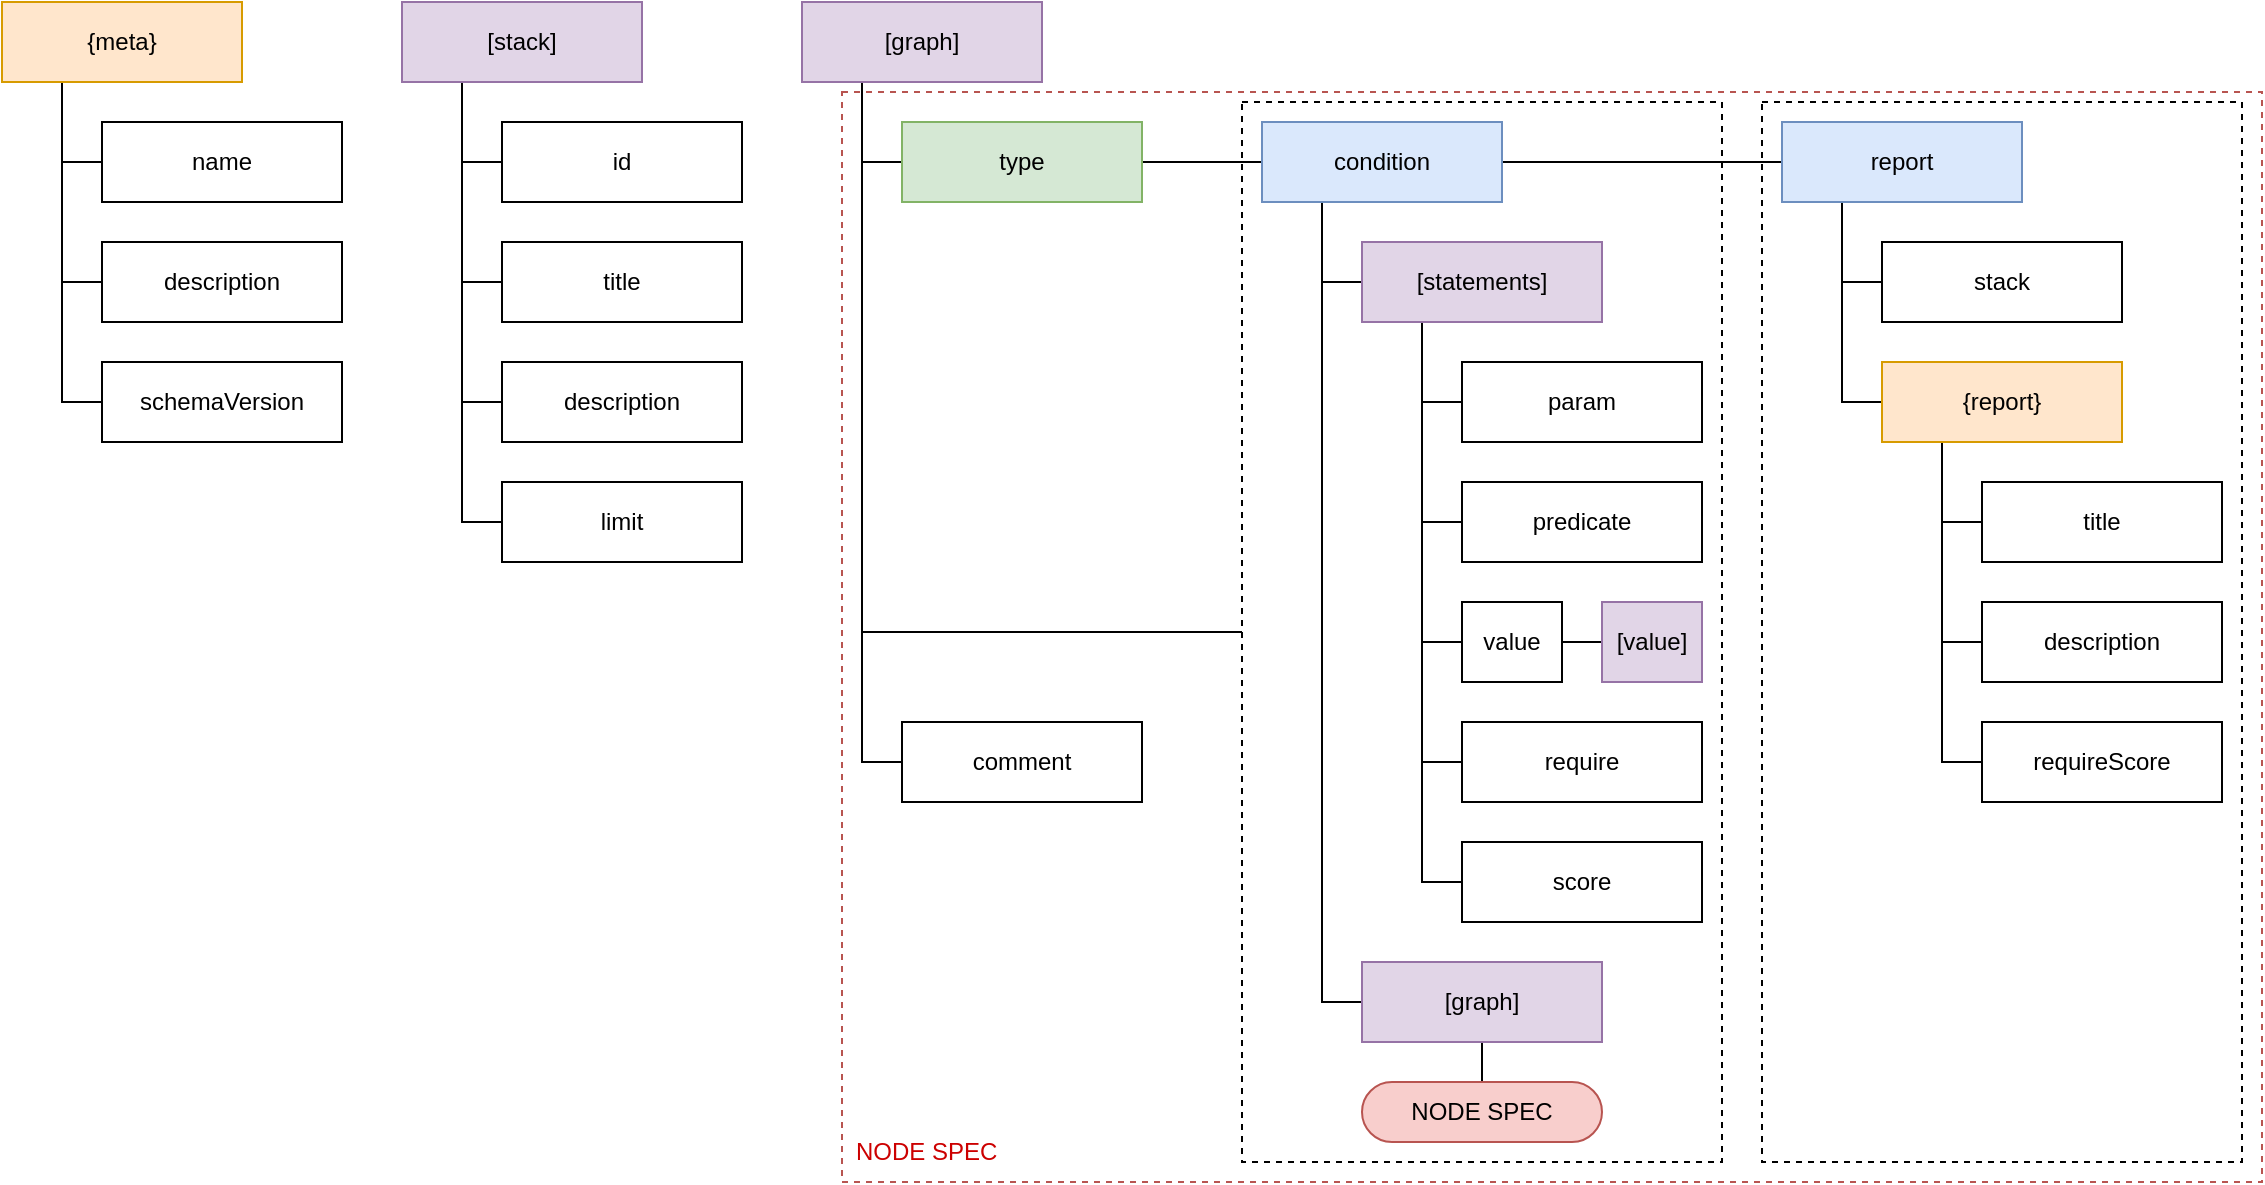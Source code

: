 <mxfile version="15.7.3" type="device"><diagram id="jcZ6oxLzgPEwn6lcZzQe" name="Страница 1"><mxGraphModel dx="1102" dy="985" grid="1" gridSize="10" guides="1" tooltips="1" connect="1" arrows="1" fold="1" page="1" pageScale="1" pageWidth="1169" pageHeight="827" math="0" shadow="0"><root><mxCell id="0"/><mxCell id="1" parent="0"/><mxCell id="-3sZ16hL99ZFRFQcO4de-59" value="" style="rounded=0;whiteSpace=wrap;html=1;fillColor=none;strokeColor=#b85450;dashed=1;" vertex="1" parent="1"><mxGeometry x="500" y="205" width="710" height="545" as="geometry"/></mxCell><mxCell id="-3sZ16hL99ZFRFQcO4de-55" value="" style="rounded=0;whiteSpace=wrap;html=1;dashed=1;fillColor=none;" vertex="1" parent="1"><mxGeometry x="960" y="210" width="240" height="530" as="geometry"/></mxCell><mxCell id="-3sZ16hL99ZFRFQcO4de-54" value="" style="rounded=0;whiteSpace=wrap;html=1;dashed=1;fillColor=none;" vertex="1" parent="1"><mxGeometry x="700" y="210" width="240" height="530" as="geometry"/></mxCell><mxCell id="-3sZ16hL99ZFRFQcO4de-1" style="edgeStyle=orthogonalEdgeStyle;rounded=0;orthogonalLoop=1;jettySize=auto;html=1;exitX=0.25;exitY=1;exitDx=0;exitDy=0;entryX=0;entryY=0.5;entryDx=0;entryDy=0;endArrow=none;endFill=0;" edge="1" parent="1" source="-3sZ16hL99ZFRFQcO4de-4" target="-3sZ16hL99ZFRFQcO4de-5"><mxGeometry relative="1" as="geometry"/></mxCell><mxCell id="-3sZ16hL99ZFRFQcO4de-2" style="edgeStyle=orthogonalEdgeStyle;rounded=0;orthogonalLoop=1;jettySize=auto;html=1;exitX=0.25;exitY=1;exitDx=0;exitDy=0;entryX=0;entryY=0.5;entryDx=0;entryDy=0;endArrow=none;endFill=0;" edge="1" parent="1" source="-3sZ16hL99ZFRFQcO4de-4" target="-3sZ16hL99ZFRFQcO4de-6"><mxGeometry relative="1" as="geometry"/></mxCell><mxCell id="-3sZ16hL99ZFRFQcO4de-3" style="edgeStyle=orthogonalEdgeStyle;rounded=0;orthogonalLoop=1;jettySize=auto;html=1;exitX=0.25;exitY=1;exitDx=0;exitDy=0;entryX=0;entryY=0.5;entryDx=0;entryDy=0;endArrow=none;endFill=0;" edge="1" parent="1" source="-3sZ16hL99ZFRFQcO4de-4" target="-3sZ16hL99ZFRFQcO4de-7"><mxGeometry relative="1" as="geometry"/></mxCell><mxCell id="-3sZ16hL99ZFRFQcO4de-4" value="{meta}" style="rounded=0;whiteSpace=wrap;html=1;align=center;fillColor=#ffe6cc;strokeColor=#d79b00;" vertex="1" parent="1"><mxGeometry x="80" y="160" width="120" height="40" as="geometry"/></mxCell><mxCell id="-3sZ16hL99ZFRFQcO4de-5" value="name" style="rounded=0;whiteSpace=wrap;html=1;align=center;" vertex="1" parent="1"><mxGeometry x="130" y="220" width="120" height="40" as="geometry"/></mxCell><mxCell id="-3sZ16hL99ZFRFQcO4de-6" value="description" style="rounded=0;whiteSpace=wrap;html=1;align=center;" vertex="1" parent="1"><mxGeometry x="130" y="280" width="120" height="40" as="geometry"/></mxCell><mxCell id="-3sZ16hL99ZFRFQcO4de-7" value="schemaVersion" style="rounded=0;whiteSpace=wrap;html=1;align=center;" vertex="1" parent="1"><mxGeometry x="130" y="340" width="120" height="40" as="geometry"/></mxCell><mxCell id="-3sZ16hL99ZFRFQcO4de-11" style="edgeStyle=orthogonalEdgeStyle;rounded=0;orthogonalLoop=1;jettySize=auto;html=1;exitX=0.25;exitY=1;exitDx=0;exitDy=0;entryX=0;entryY=0.5;entryDx=0;entryDy=0;endArrow=none;endFill=0;" edge="1" parent="1" source="-3sZ16hL99ZFRFQcO4de-8" target="-3sZ16hL99ZFRFQcO4de-10"><mxGeometry relative="1" as="geometry"/></mxCell><mxCell id="-3sZ16hL99ZFRFQcO4de-15" style="edgeStyle=orthogonalEdgeStyle;rounded=0;orthogonalLoop=1;jettySize=auto;html=1;exitX=0.25;exitY=1;exitDx=0;exitDy=0;entryX=0;entryY=0.5;entryDx=0;entryDy=0;endArrow=none;endFill=0;" edge="1" parent="1" source="-3sZ16hL99ZFRFQcO4de-8" target="-3sZ16hL99ZFRFQcO4de-12"><mxGeometry relative="1" as="geometry"/></mxCell><mxCell id="-3sZ16hL99ZFRFQcO4de-16" style="edgeStyle=orthogonalEdgeStyle;rounded=0;orthogonalLoop=1;jettySize=auto;html=1;exitX=0.25;exitY=1;exitDx=0;exitDy=0;entryX=0;entryY=0.5;entryDx=0;entryDy=0;endArrow=none;endFill=0;" edge="1" parent="1" source="-3sZ16hL99ZFRFQcO4de-8" target="-3sZ16hL99ZFRFQcO4de-13"><mxGeometry relative="1" as="geometry"/></mxCell><mxCell id="-3sZ16hL99ZFRFQcO4de-18" style="edgeStyle=orthogonalEdgeStyle;rounded=0;orthogonalLoop=1;jettySize=auto;html=1;exitX=0.25;exitY=1;exitDx=0;exitDy=0;entryX=0;entryY=0.5;entryDx=0;entryDy=0;endArrow=none;endFill=0;" edge="1" parent="1" source="-3sZ16hL99ZFRFQcO4de-8" target="-3sZ16hL99ZFRFQcO4de-17"><mxGeometry relative="1" as="geometry"/></mxCell><mxCell id="-3sZ16hL99ZFRFQcO4de-8" value="[stack]" style="rounded=0;whiteSpace=wrap;html=1;align=center;fillColor=#e1d5e7;strokeColor=#9673a6;" vertex="1" parent="1"><mxGeometry x="280" y="160" width="120" height="40" as="geometry"/></mxCell><mxCell id="-3sZ16hL99ZFRFQcO4de-20" style="edgeStyle=orthogonalEdgeStyle;rounded=0;orthogonalLoop=1;jettySize=auto;html=1;exitX=0.25;exitY=1;exitDx=0;exitDy=0;entryX=0;entryY=0.5;entryDx=0;entryDy=0;endArrow=none;endFill=0;" edge="1" parent="1" source="-3sZ16hL99ZFRFQcO4de-9" target="-3sZ16hL99ZFRFQcO4de-19"><mxGeometry relative="1" as="geometry"/></mxCell><mxCell id="-3sZ16hL99ZFRFQcO4de-24" style="edgeStyle=orthogonalEdgeStyle;rounded=0;orthogonalLoop=1;jettySize=auto;html=1;exitX=0.25;exitY=1;exitDx=0;exitDy=0;entryX=0;entryY=0.5;entryDx=0;entryDy=0;endArrow=none;endFill=0;" edge="1" parent="1" source="-3sZ16hL99ZFRFQcO4de-9" target="-3sZ16hL99ZFRFQcO4de-23"><mxGeometry relative="1" as="geometry"/></mxCell><mxCell id="-3sZ16hL99ZFRFQcO4de-58" style="edgeStyle=orthogonalEdgeStyle;rounded=0;orthogonalLoop=1;jettySize=auto;html=1;exitX=0.25;exitY=1;exitDx=0;exitDy=0;entryX=0;entryY=0.5;entryDx=0;entryDy=0;endArrow=none;endFill=0;" edge="1" parent="1" source="-3sZ16hL99ZFRFQcO4de-9" target="-3sZ16hL99ZFRFQcO4de-54"><mxGeometry relative="1" as="geometry"/></mxCell><mxCell id="-3sZ16hL99ZFRFQcO4de-9" value="[graph]" style="rounded=0;whiteSpace=wrap;html=1;align=center;fillColor=#e1d5e7;strokeColor=#9673a6;" vertex="1" parent="1"><mxGeometry x="480" y="160" width="120" height="40" as="geometry"/></mxCell><mxCell id="-3sZ16hL99ZFRFQcO4de-10" value="id" style="rounded=0;whiteSpace=wrap;html=1;align=center;" vertex="1" parent="1"><mxGeometry x="330" y="220" width="120" height="40" as="geometry"/></mxCell><mxCell id="-3sZ16hL99ZFRFQcO4de-12" value="title" style="rounded=0;whiteSpace=wrap;html=1;align=center;" vertex="1" parent="1"><mxGeometry x="330" y="280" width="120" height="40" as="geometry"/></mxCell><mxCell id="-3sZ16hL99ZFRFQcO4de-13" value="description" style="rounded=0;whiteSpace=wrap;html=1;align=center;" vertex="1" parent="1"><mxGeometry x="330" y="340" width="120" height="40" as="geometry"/></mxCell><mxCell id="-3sZ16hL99ZFRFQcO4de-17" value="limit" style="rounded=0;whiteSpace=wrap;html=1;align=center;" vertex="1" parent="1"><mxGeometry x="330" y="400" width="120" height="40" as="geometry"/></mxCell><mxCell id="-3sZ16hL99ZFRFQcO4de-57" style="edgeStyle=orthogonalEdgeStyle;rounded=0;orthogonalLoop=1;jettySize=auto;html=1;exitX=1;exitY=0.5;exitDx=0;exitDy=0;entryX=0;entryY=0.5;entryDx=0;entryDy=0;endArrow=none;endFill=0;" edge="1" parent="1" source="-3sZ16hL99ZFRFQcO4de-19" target="-3sZ16hL99ZFRFQcO4de-21"><mxGeometry relative="1" as="geometry"/></mxCell><mxCell id="-3sZ16hL99ZFRFQcO4de-19" value="type" style="rounded=0;whiteSpace=wrap;html=1;align=center;fillColor=#d5e8d4;strokeColor=#82b366;" vertex="1" parent="1"><mxGeometry x="530" y="220" width="120" height="40" as="geometry"/></mxCell><mxCell id="-3sZ16hL99ZFRFQcO4de-26" style="edgeStyle=orthogonalEdgeStyle;rounded=0;orthogonalLoop=1;jettySize=auto;html=1;exitX=0.25;exitY=1;exitDx=0;exitDy=0;entryX=0;entryY=0.5;entryDx=0;entryDy=0;endArrow=none;endFill=0;" edge="1" parent="1" source="-3sZ16hL99ZFRFQcO4de-21" target="-3sZ16hL99ZFRFQcO4de-25"><mxGeometry relative="1" as="geometry"/></mxCell><mxCell id="-3sZ16hL99ZFRFQcO4de-38" style="edgeStyle=orthogonalEdgeStyle;rounded=0;orthogonalLoop=1;jettySize=auto;html=1;exitX=0.25;exitY=1;exitDx=0;exitDy=0;entryX=0;entryY=0.5;entryDx=0;entryDy=0;endArrow=none;endFill=0;" edge="1" parent="1" source="-3sZ16hL99ZFRFQcO4de-21" target="-3sZ16hL99ZFRFQcO4de-37"><mxGeometry relative="1" as="geometry"/></mxCell><mxCell id="-3sZ16hL99ZFRFQcO4de-56" style="edgeStyle=orthogonalEdgeStyle;rounded=0;orthogonalLoop=1;jettySize=auto;html=1;exitX=1;exitY=0.5;exitDx=0;exitDy=0;entryX=0;entryY=0.5;entryDx=0;entryDy=0;endArrow=none;endFill=0;" edge="1" parent="1" source="-3sZ16hL99ZFRFQcO4de-21" target="-3sZ16hL99ZFRFQcO4de-22"><mxGeometry relative="1" as="geometry"/></mxCell><mxCell id="-3sZ16hL99ZFRFQcO4de-21" value="condition" style="rounded=0;whiteSpace=wrap;html=1;align=center;fillColor=#dae8fc;strokeColor=#6c8ebf;" vertex="1" parent="1"><mxGeometry x="710" y="220" width="120" height="40" as="geometry"/></mxCell><mxCell id="-3sZ16hL99ZFRFQcO4de-46" style="edgeStyle=orthogonalEdgeStyle;rounded=0;orthogonalLoop=1;jettySize=auto;html=1;exitX=0.25;exitY=1;exitDx=0;exitDy=0;entryX=0;entryY=0.5;entryDx=0;entryDy=0;endArrow=none;endFill=0;" edge="1" parent="1" source="-3sZ16hL99ZFRFQcO4de-22" target="-3sZ16hL99ZFRFQcO4de-43"><mxGeometry relative="1" as="geometry"/></mxCell><mxCell id="-3sZ16hL99ZFRFQcO4de-47" style="edgeStyle=orthogonalEdgeStyle;rounded=0;orthogonalLoop=1;jettySize=auto;html=1;exitX=0.25;exitY=1;exitDx=0;exitDy=0;entryX=0;entryY=0.5;entryDx=0;entryDy=0;endArrow=none;endFill=0;" edge="1" parent="1" source="-3sZ16hL99ZFRFQcO4de-22" target="-3sZ16hL99ZFRFQcO4de-44"><mxGeometry relative="1" as="geometry"/></mxCell><mxCell id="-3sZ16hL99ZFRFQcO4de-22" value="report" style="rounded=0;whiteSpace=wrap;html=1;align=center;fillColor=#dae8fc;strokeColor=#6c8ebf;" vertex="1" parent="1"><mxGeometry x="970" y="220" width="120" height="40" as="geometry"/></mxCell><mxCell id="-3sZ16hL99ZFRFQcO4de-23" value="comment" style="rounded=0;whiteSpace=wrap;html=1;align=center;" vertex="1" parent="1"><mxGeometry x="530" y="520" width="120" height="40" as="geometry"/></mxCell><mxCell id="-3sZ16hL99ZFRFQcO4de-28" style="edgeStyle=orthogonalEdgeStyle;rounded=0;orthogonalLoop=1;jettySize=auto;html=1;exitX=0.25;exitY=1;exitDx=0;exitDy=0;entryX=0;entryY=0.5;entryDx=0;entryDy=0;endArrow=none;endFill=0;" edge="1" parent="1" source="-3sZ16hL99ZFRFQcO4de-25" target="-3sZ16hL99ZFRFQcO4de-27"><mxGeometry relative="1" as="geometry"/></mxCell><mxCell id="-3sZ16hL99ZFRFQcO4de-30" style="edgeStyle=orthogonalEdgeStyle;rounded=0;orthogonalLoop=1;jettySize=auto;html=1;exitX=0.25;exitY=1;exitDx=0;exitDy=0;entryX=0;entryY=0.5;entryDx=0;entryDy=0;endArrow=none;endFill=0;" edge="1" parent="1" source="-3sZ16hL99ZFRFQcO4de-25" target="-3sZ16hL99ZFRFQcO4de-29"><mxGeometry relative="1" as="geometry"/></mxCell><mxCell id="-3sZ16hL99ZFRFQcO4de-32" style="edgeStyle=orthogonalEdgeStyle;rounded=0;orthogonalLoop=1;jettySize=auto;html=1;exitX=0.25;exitY=1;exitDx=0;exitDy=0;entryX=0;entryY=0.5;entryDx=0;entryDy=0;endArrow=none;endFill=0;" edge="1" parent="1" source="-3sZ16hL99ZFRFQcO4de-25" target="-3sZ16hL99ZFRFQcO4de-31"><mxGeometry relative="1" as="geometry"/></mxCell><mxCell id="-3sZ16hL99ZFRFQcO4de-35" style="edgeStyle=orthogonalEdgeStyle;rounded=0;orthogonalLoop=1;jettySize=auto;html=1;exitX=0.25;exitY=1;exitDx=0;exitDy=0;entryX=0;entryY=0.5;entryDx=0;entryDy=0;endArrow=none;endFill=0;" edge="1" parent="1" source="-3sZ16hL99ZFRFQcO4de-25" target="-3sZ16hL99ZFRFQcO4de-33"><mxGeometry relative="1" as="geometry"/></mxCell><mxCell id="-3sZ16hL99ZFRFQcO4de-36" style="edgeStyle=orthogonalEdgeStyle;rounded=0;orthogonalLoop=1;jettySize=auto;html=1;exitX=0.25;exitY=1;exitDx=0;exitDy=0;entryX=0;entryY=0.5;entryDx=0;entryDy=0;endArrow=none;endFill=0;" edge="1" parent="1" source="-3sZ16hL99ZFRFQcO4de-25" target="-3sZ16hL99ZFRFQcO4de-34"><mxGeometry relative="1" as="geometry"/></mxCell><mxCell id="-3sZ16hL99ZFRFQcO4de-25" value="[statements]" style="rounded=0;whiteSpace=wrap;html=1;align=center;fillColor=#e1d5e7;strokeColor=#9673a6;" vertex="1" parent="1"><mxGeometry x="760" y="280" width="120" height="40" as="geometry"/></mxCell><mxCell id="-3sZ16hL99ZFRFQcO4de-27" value="param" style="rounded=0;whiteSpace=wrap;html=1;align=center;" vertex="1" parent="1"><mxGeometry x="810" y="340" width="120" height="40" as="geometry"/></mxCell><mxCell id="-3sZ16hL99ZFRFQcO4de-29" value="predicate" style="rounded=0;whiteSpace=wrap;html=1;align=center;" vertex="1" parent="1"><mxGeometry x="810" y="400" width="120" height="40" as="geometry"/></mxCell><mxCell id="-3sZ16hL99ZFRFQcO4de-62" style="edgeStyle=orthogonalEdgeStyle;rounded=0;orthogonalLoop=1;jettySize=auto;html=1;exitX=1;exitY=0.5;exitDx=0;exitDy=0;entryX=0;entryY=0.5;entryDx=0;entryDy=0;fontColor=#CC0000;endArrow=none;endFill=0;" edge="1" parent="1" source="-3sZ16hL99ZFRFQcO4de-31" target="-3sZ16hL99ZFRFQcO4de-61"><mxGeometry relative="1" as="geometry"/></mxCell><mxCell id="-3sZ16hL99ZFRFQcO4de-31" value="value" style="rounded=0;whiteSpace=wrap;html=1;align=center;" vertex="1" parent="1"><mxGeometry x="810" y="460" width="50" height="40" as="geometry"/></mxCell><mxCell id="-3sZ16hL99ZFRFQcO4de-33" value="require" style="rounded=0;whiteSpace=wrap;html=1;align=center;" vertex="1" parent="1"><mxGeometry x="810" y="520" width="120" height="40" as="geometry"/></mxCell><mxCell id="-3sZ16hL99ZFRFQcO4de-34" value="score" style="rounded=0;whiteSpace=wrap;html=1;align=center;" vertex="1" parent="1"><mxGeometry x="810" y="580" width="120" height="40" as="geometry"/></mxCell><mxCell id="-3sZ16hL99ZFRFQcO4de-41" style="edgeStyle=orthogonalEdgeStyle;rounded=0;orthogonalLoop=1;jettySize=auto;html=1;exitX=0.5;exitY=1;exitDx=0;exitDy=0;entryX=0.5;entryY=0;entryDx=0;entryDy=0;endArrow=none;endFill=0;" edge="1" parent="1" source="-3sZ16hL99ZFRFQcO4de-37" target="-3sZ16hL99ZFRFQcO4de-39"><mxGeometry relative="1" as="geometry"/></mxCell><mxCell id="-3sZ16hL99ZFRFQcO4de-37" value="[graph]" style="rounded=0;whiteSpace=wrap;html=1;align=center;fillColor=#e1d5e7;strokeColor=#9673a6;" vertex="1" parent="1"><mxGeometry x="760" y="640" width="120" height="40" as="geometry"/></mxCell><mxCell id="-3sZ16hL99ZFRFQcO4de-39" value="NODE SPEC" style="rounded=1;whiteSpace=wrap;html=1;arcSize=50;fillColor=#f8cecc;strokeColor=#b85450;" vertex="1" parent="1"><mxGeometry x="760" y="700" width="120" height="30" as="geometry"/></mxCell><mxCell id="-3sZ16hL99ZFRFQcO4de-43" value="stack" style="rounded=0;whiteSpace=wrap;html=1;align=center;" vertex="1" parent="1"><mxGeometry x="1020" y="280" width="120" height="40" as="geometry"/></mxCell><mxCell id="-3sZ16hL99ZFRFQcO4de-49" style="edgeStyle=orthogonalEdgeStyle;rounded=0;orthogonalLoop=1;jettySize=auto;html=1;exitX=0.25;exitY=1;exitDx=0;exitDy=0;entryX=0;entryY=0.5;entryDx=0;entryDy=0;endArrow=none;endFill=0;" edge="1" parent="1" source="-3sZ16hL99ZFRFQcO4de-44" target="-3sZ16hL99ZFRFQcO4de-48"><mxGeometry relative="1" as="geometry"/></mxCell><mxCell id="-3sZ16hL99ZFRFQcO4de-52" style="edgeStyle=orthogonalEdgeStyle;rounded=0;orthogonalLoop=1;jettySize=auto;html=1;exitX=0.25;exitY=1;exitDx=0;exitDy=0;entryX=0;entryY=0.5;entryDx=0;entryDy=0;endArrow=none;endFill=0;" edge="1" parent="1" source="-3sZ16hL99ZFRFQcO4de-44" target="-3sZ16hL99ZFRFQcO4de-50"><mxGeometry relative="1" as="geometry"/></mxCell><mxCell id="-3sZ16hL99ZFRFQcO4de-53" style="edgeStyle=orthogonalEdgeStyle;rounded=0;orthogonalLoop=1;jettySize=auto;html=1;exitX=0.25;exitY=1;exitDx=0;exitDy=0;entryX=0;entryY=0.5;entryDx=0;entryDy=0;endArrow=none;endFill=0;" edge="1" parent="1" source="-3sZ16hL99ZFRFQcO4de-44" target="-3sZ16hL99ZFRFQcO4de-51"><mxGeometry relative="1" as="geometry"/></mxCell><mxCell id="-3sZ16hL99ZFRFQcO4de-44" value="{report}" style="rounded=0;whiteSpace=wrap;html=1;align=center;fillColor=#ffe6cc;strokeColor=#d79b00;" vertex="1" parent="1"><mxGeometry x="1020" y="340" width="120" height="40" as="geometry"/></mxCell><mxCell id="-3sZ16hL99ZFRFQcO4de-48" value="title" style="rounded=0;whiteSpace=wrap;html=1;align=center;" vertex="1" parent="1"><mxGeometry x="1070" y="400" width="120" height="40" as="geometry"/></mxCell><mxCell id="-3sZ16hL99ZFRFQcO4de-50" value="description" style="rounded=0;whiteSpace=wrap;html=1;align=center;" vertex="1" parent="1"><mxGeometry x="1070" y="460" width="120" height="40" as="geometry"/></mxCell><mxCell id="-3sZ16hL99ZFRFQcO4de-51" value="requireScore" style="rounded=0;whiteSpace=wrap;html=1;align=center;" vertex="1" parent="1"><mxGeometry x="1070" y="520" width="120" height="40" as="geometry"/></mxCell><mxCell id="-3sZ16hL99ZFRFQcO4de-60" value="NODE SPEC" style="text;html=1;strokeColor=none;fillColor=none;align=left;verticalAlign=middle;whiteSpace=wrap;rounded=0;dashed=1;fontColor=#CC0000;" vertex="1" parent="1"><mxGeometry x="505" y="720" width="80" height="30" as="geometry"/></mxCell><mxCell id="-3sZ16hL99ZFRFQcO4de-61" value="[value]" style="rounded=0;whiteSpace=wrap;html=1;align=center;fillColor=#e1d5e7;strokeColor=#9673a6;" vertex="1" parent="1"><mxGeometry x="880" y="460" width="50" height="40" as="geometry"/></mxCell></root></mxGraphModel></diagram></mxfile>